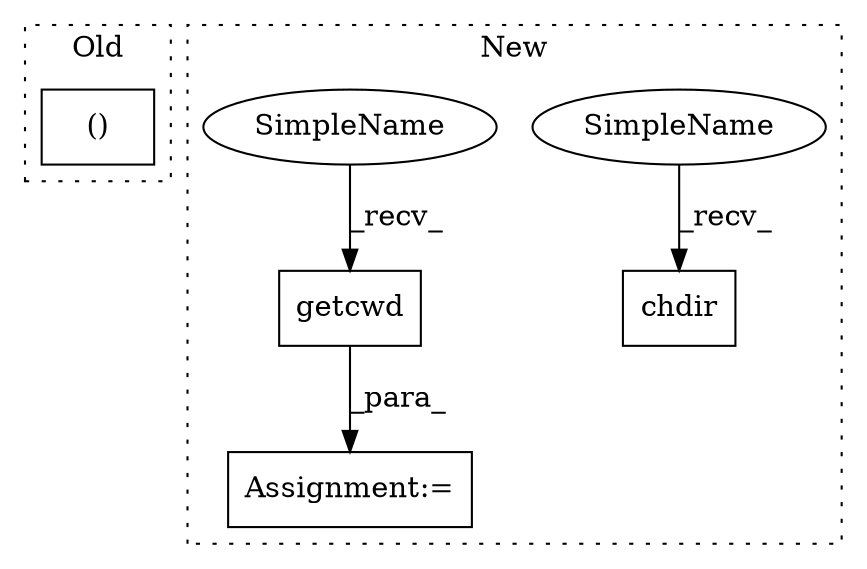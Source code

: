 digraph G {
subgraph cluster0 {
1 [label="()" a="106" s="3546" l="67" shape="box"];
label = "Old";
style="dotted";
}
subgraph cluster1 {
2 [label="chdir" a="32" s="3629,3638" l="6,1" shape="box"];
3 [label="getcwd" a="32" s="3559" l="8" shape="box"];
4 [label="Assignment:=" a="7" s="3555" l="1" shape="box"];
5 [label="SimpleName" a="42" s="3626" l="2" shape="ellipse"];
6 [label="SimpleName" a="42" s="3556" l="2" shape="ellipse"];
label = "New";
style="dotted";
}
3 -> 4 [label="_para_"];
5 -> 2 [label="_recv_"];
6 -> 3 [label="_recv_"];
}